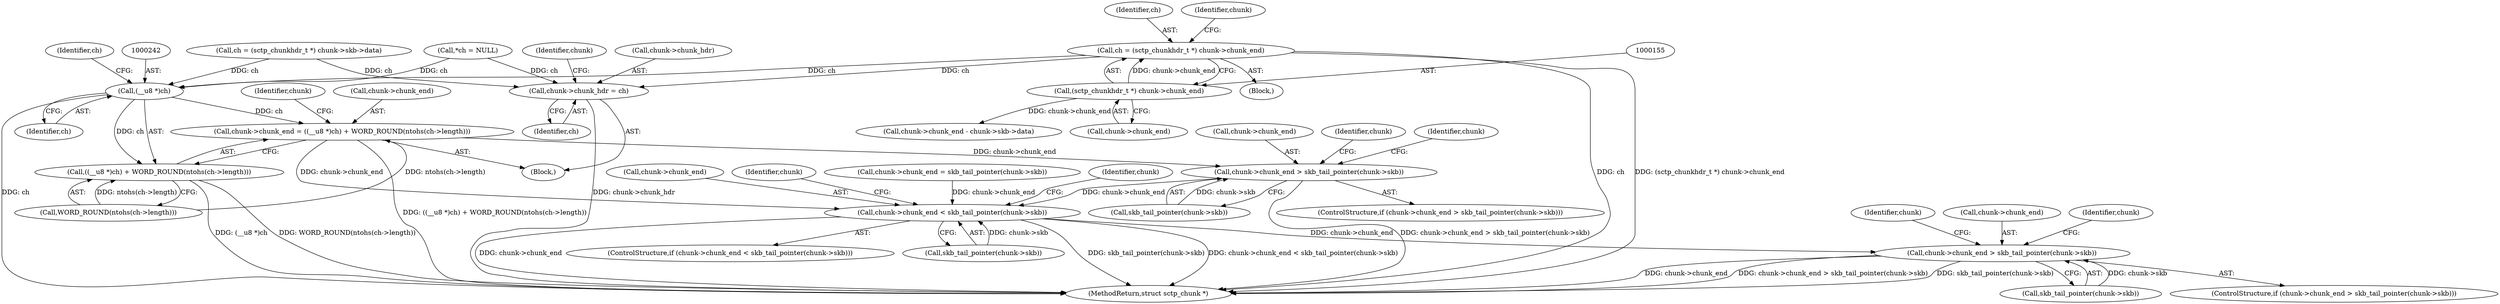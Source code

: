 digraph "0_linux_26b87c7881006311828bb0ab271a551a62dcceb4@pointer" {
"1000152" [label="(Call,ch = (sctp_chunkhdr_t *) chunk->chunk_end)"];
"1000154" [label="(Call,(sctp_chunkhdr_t *) chunk->chunk_end)"];
"1000231" [label="(Call,chunk->chunk_hdr = ch)"];
"1000241" [label="(Call,(__u8 *)ch)"];
"1000236" [label="(Call,chunk->chunk_end = ((__u8 *)ch) + WORD_ROUND(ntohs(ch->length)))"];
"1000257" [label="(Call,chunk->chunk_end > skb_tail_pointer(chunk->skb))"];
"1000287" [label="(Call,chunk->chunk_end < skb_tail_pointer(chunk->skb))"];
"1000303" [label="(Call,chunk->chunk_end > skb_tail_pointer(chunk->skb))"];
"1000240" [label="(Call,((__u8 *)ch) + WORD_ROUND(ntohs(ch->length)))"];
"1000265" [label="(Call,chunk->chunk_end = skb_tail_pointer(chunk->skb))"];
"1000302" [label="(ControlStructure,if (chunk->chunk_end > skb_tail_pointer(chunk->skb)))"];
"1000240" [label="(Call,((__u8 *)ch) + WORD_ROUND(ntohs(ch->length)))"];
"1000118" [label="(Call,*ch = NULL)"];
"1000256" [label="(ControlStructure,if (chunk->chunk_end > skb_tail_pointer(chunk->skb)))"];
"1000303" [label="(Call,chunk->chunk_end > skb_tail_pointer(chunk->skb))"];
"1000151" [label="(Block,)"];
"1000305" [label="(Identifier,chunk)"];
"1000163" [label="(Call,chunk->chunk_end - chunk->skb->data)"];
"1000258" [label="(Call,chunk->chunk_end)"];
"1000307" [label="(Call,skb_tail_pointer(chunk->skb))"];
"1000217" [label="(Call,ch = (sctp_chunkhdr_t *) chunk->skb->data)"];
"1000304" [label="(Call,chunk->chunk_end)"];
"1000287" [label="(Call,chunk->chunk_end < skb_tail_pointer(chunk->skb))"];
"1000153" [label="(Identifier,ch)"];
"1000154" [label="(Call,(sctp_chunkhdr_t *) chunk->chunk_end)"];
"1000152" [label="(Call,ch = (sctp_chunkhdr_t *) chunk->chunk_end)"];
"1000327" [label="(Identifier,chunk)"];
"1000288" [label="(Call,chunk->chunk_end)"];
"1000235" [label="(Identifier,ch)"];
"1000241" [label="(Call,(__u8 *)ch)"];
"1000257" [label="(Call,chunk->chunk_end > skb_tail_pointer(chunk->skb))"];
"1000156" [label="(Call,chunk->chunk_end)"];
"1000267" [label="(Identifier,chunk)"];
"1000115" [label="(Block,)"];
"1000161" [label="(Identifier,chunk)"];
"1000244" [label="(Call,WORD_ROUND(ntohs(ch->length)))"];
"1000231" [label="(Call,chunk->chunk_hdr = ch)"];
"1000243" [label="(Identifier,ch)"];
"1000247" [label="(Identifier,ch)"];
"1000238" [label="(Identifier,chunk)"];
"1000275" [label="(Identifier,chunk)"];
"1000261" [label="(Call,skb_tail_pointer(chunk->skb))"];
"1000236" [label="(Call,chunk->chunk_end = ((__u8 *)ch) + WORD_ROUND(ntohs(ch->length)))"];
"1000232" [label="(Call,chunk->chunk_hdr)"];
"1000237" [label="(Call,chunk->chunk_end)"];
"1000286" [label="(ControlStructure,if (chunk->chunk_end < skb_tail_pointer(chunk->skb)))"];
"1000253" [label="(Identifier,chunk)"];
"1000298" [label="(Identifier,chunk)"];
"1000313" [label="(Identifier,chunk)"];
"1000291" [label="(Call,skb_tail_pointer(chunk->skb))"];
"1000353" [label="(MethodReturn,struct sctp_chunk *)"];
"1000152" -> "1000151"  [label="AST: "];
"1000152" -> "1000154"  [label="CFG: "];
"1000153" -> "1000152"  [label="AST: "];
"1000154" -> "1000152"  [label="AST: "];
"1000161" -> "1000152"  [label="CFG: "];
"1000152" -> "1000353"  [label="DDG: ch"];
"1000152" -> "1000353"  [label="DDG: (sctp_chunkhdr_t *) chunk->chunk_end"];
"1000154" -> "1000152"  [label="DDG: chunk->chunk_end"];
"1000152" -> "1000231"  [label="DDG: ch"];
"1000152" -> "1000241"  [label="DDG: ch"];
"1000154" -> "1000156"  [label="CFG: "];
"1000155" -> "1000154"  [label="AST: "];
"1000156" -> "1000154"  [label="AST: "];
"1000154" -> "1000163"  [label="DDG: chunk->chunk_end"];
"1000231" -> "1000115"  [label="AST: "];
"1000231" -> "1000235"  [label="CFG: "];
"1000232" -> "1000231"  [label="AST: "];
"1000235" -> "1000231"  [label="AST: "];
"1000238" -> "1000231"  [label="CFG: "];
"1000231" -> "1000353"  [label="DDG: chunk->chunk_hdr"];
"1000217" -> "1000231"  [label="DDG: ch"];
"1000118" -> "1000231"  [label="DDG: ch"];
"1000241" -> "1000240"  [label="AST: "];
"1000241" -> "1000243"  [label="CFG: "];
"1000242" -> "1000241"  [label="AST: "];
"1000243" -> "1000241"  [label="AST: "];
"1000247" -> "1000241"  [label="CFG: "];
"1000241" -> "1000353"  [label="DDG: ch"];
"1000241" -> "1000236"  [label="DDG: ch"];
"1000241" -> "1000240"  [label="DDG: ch"];
"1000217" -> "1000241"  [label="DDG: ch"];
"1000118" -> "1000241"  [label="DDG: ch"];
"1000236" -> "1000115"  [label="AST: "];
"1000236" -> "1000240"  [label="CFG: "];
"1000237" -> "1000236"  [label="AST: "];
"1000240" -> "1000236"  [label="AST: "];
"1000253" -> "1000236"  [label="CFG: "];
"1000236" -> "1000353"  [label="DDG: ((__u8 *)ch) + WORD_ROUND(ntohs(ch->length))"];
"1000244" -> "1000236"  [label="DDG: ntohs(ch->length)"];
"1000236" -> "1000257"  [label="DDG: chunk->chunk_end"];
"1000236" -> "1000287"  [label="DDG: chunk->chunk_end"];
"1000257" -> "1000256"  [label="AST: "];
"1000257" -> "1000261"  [label="CFG: "];
"1000258" -> "1000257"  [label="AST: "];
"1000261" -> "1000257"  [label="AST: "];
"1000267" -> "1000257"  [label="CFG: "];
"1000275" -> "1000257"  [label="CFG: "];
"1000257" -> "1000353"  [label="DDG: chunk->chunk_end > skb_tail_pointer(chunk->skb)"];
"1000261" -> "1000257"  [label="DDG: chunk->skb"];
"1000257" -> "1000287"  [label="DDG: chunk->chunk_end"];
"1000287" -> "1000286"  [label="AST: "];
"1000287" -> "1000291"  [label="CFG: "];
"1000288" -> "1000287"  [label="AST: "];
"1000291" -> "1000287"  [label="AST: "];
"1000298" -> "1000287"  [label="CFG: "];
"1000305" -> "1000287"  [label="CFG: "];
"1000287" -> "1000353"  [label="DDG: skb_tail_pointer(chunk->skb)"];
"1000287" -> "1000353"  [label="DDG: chunk->chunk_end < skb_tail_pointer(chunk->skb)"];
"1000287" -> "1000353"  [label="DDG: chunk->chunk_end"];
"1000265" -> "1000287"  [label="DDG: chunk->chunk_end"];
"1000291" -> "1000287"  [label="DDG: chunk->skb"];
"1000287" -> "1000303"  [label="DDG: chunk->chunk_end"];
"1000303" -> "1000302"  [label="AST: "];
"1000303" -> "1000307"  [label="CFG: "];
"1000304" -> "1000303"  [label="AST: "];
"1000307" -> "1000303"  [label="AST: "];
"1000313" -> "1000303"  [label="CFG: "];
"1000327" -> "1000303"  [label="CFG: "];
"1000303" -> "1000353"  [label="DDG: chunk->chunk_end"];
"1000303" -> "1000353"  [label="DDG: chunk->chunk_end > skb_tail_pointer(chunk->skb)"];
"1000303" -> "1000353"  [label="DDG: skb_tail_pointer(chunk->skb)"];
"1000307" -> "1000303"  [label="DDG: chunk->skb"];
"1000240" -> "1000244"  [label="CFG: "];
"1000244" -> "1000240"  [label="AST: "];
"1000240" -> "1000353"  [label="DDG: WORD_ROUND(ntohs(ch->length))"];
"1000240" -> "1000353"  [label="DDG: (__u8 *)ch"];
"1000244" -> "1000240"  [label="DDG: ntohs(ch->length)"];
}
